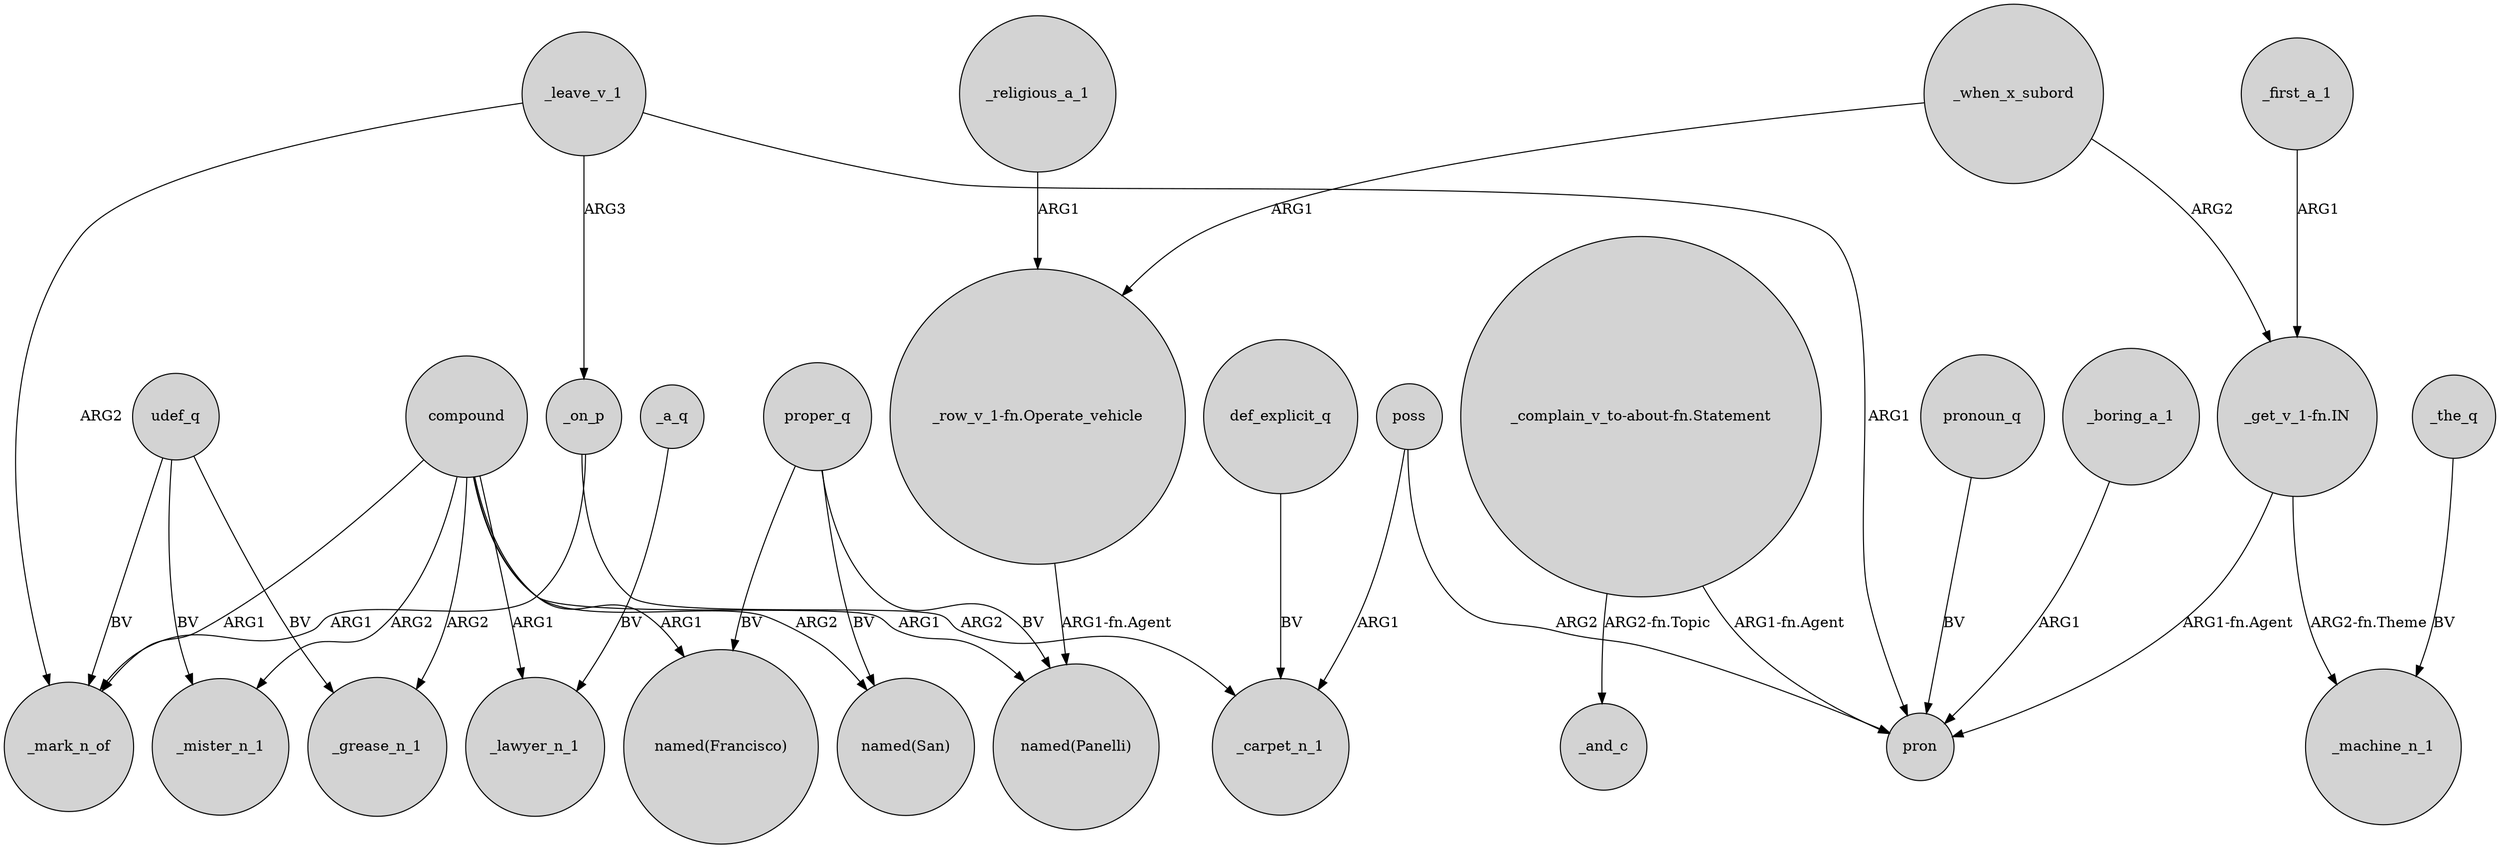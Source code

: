 digraph {
	node [shape=circle style=filled]
	_leave_v_1 -> _mark_n_of [label=ARG2]
	"_complain_v_to-about-fn.Statement" -> _and_c [label="ARG2-fn.Topic"]
	_a_q -> _lawyer_n_1 [label=BV]
	_religious_a_1 -> "_row_v_1-fn.Operate_vehicle" [label=ARG1]
	poss -> pron [label=ARG2]
	udef_q -> _mark_n_of [label=BV]
	proper_q -> "named(Francisco)" [label=BV]
	compound -> _lawyer_n_1 [label=ARG1]
	compound -> "named(San)" [label=ARG2]
	_leave_v_1 -> pron [label=ARG1]
	poss -> _carpet_n_1 [label=ARG1]
	compound -> _mister_n_1 [label=ARG2]
	proper_q -> "named(Panelli)" [label=BV]
	udef_q -> _mister_n_1 [label=BV]
	_first_a_1 -> "_get_v_1-fn.IN" [label=ARG1]
	_leave_v_1 -> _on_p [label=ARG3]
	_on_p -> _mark_n_of [label=ARG1]
	_on_p -> _carpet_n_1 [label=ARG2]
	pronoun_q -> pron [label=BV]
	_when_x_subord -> "_row_v_1-fn.Operate_vehicle" [label=ARG1]
	_the_q -> _machine_n_1 [label=BV]
	"_get_v_1-fn.IN" -> pron [label="ARG1-fn.Agent"]
	"_row_v_1-fn.Operate_vehicle" -> "named(Panelli)" [label="ARG1-fn.Agent"]
	_boring_a_1 -> pron [label=ARG1]
	_when_x_subord -> "_get_v_1-fn.IN" [label=ARG2]
	compound -> "named(Francisco)" [label=ARG1]
	compound -> _grease_n_1 [label=ARG2]
	udef_q -> _grease_n_1 [label=BV]
	compound -> "named(Panelli)" [label=ARG1]
	"_get_v_1-fn.IN" -> _machine_n_1 [label="ARG2-fn.Theme"]
	compound -> _mark_n_of [label=ARG1]
	proper_q -> "named(San)" [label=BV]
	def_explicit_q -> _carpet_n_1 [label=BV]
	"_complain_v_to-about-fn.Statement" -> pron [label="ARG1-fn.Agent"]
}
